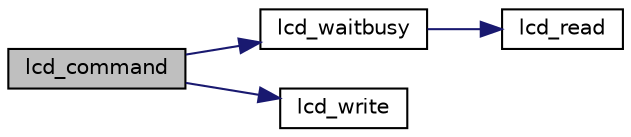 digraph "lcd_command"
{
 // LATEX_PDF_SIZE
  edge [fontname="Helvetica",fontsize="10",labelfontname="Helvetica",labelfontsize="10"];
  node [fontname="Helvetica",fontsize="10",shape=record];
  rankdir="LR";
  Node1 [label="lcd_command",height=0.2,width=0.4,color="black", fillcolor="grey75", style="filled", fontcolor="black",tooltip="Send LCD controller instruction command."];
  Node1 -> Node2 [color="midnightblue",fontsize="10",style="solid",fontname="Helvetica"];
  Node2 [label="lcd_waitbusy",height=0.2,width=0.4,color="black", fillcolor="white", style="filled",URL="$lcd_8c.html#a4ca4373275e11ba1a2d2cbd242cbf1a4",tooltip=" "];
  Node2 -> Node3 [color="midnightblue",fontsize="10",style="solid",fontname="Helvetica"];
  Node3 [label="lcd_read",height=0.2,width=0.4,color="black", fillcolor="white", style="filled",URL="$lcd_8c.html#a48a16fff03a1164f27b460a49e702dc4",tooltip=" "];
  Node1 -> Node4 [color="midnightblue",fontsize="10",style="solid",fontname="Helvetica"];
  Node4 [label="lcd_write",height=0.2,width=0.4,color="black", fillcolor="white", style="filled",URL="$lcd_8c.html#a6aa4fa5c8ba19268338fa4215fa1807e",tooltip=" "];
}
